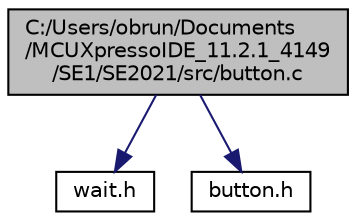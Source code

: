 digraph "C:/Users/obrun/Documents/MCUXpressoIDE_11.2.1_4149/SE1/SE2021/src/button.c"
{
 // LATEX_PDF_SIZE
  edge [fontname="Helvetica",fontsize="10",labelfontname="Helvetica",labelfontsize="10"];
  node [fontname="Helvetica",fontsize="10",shape=record];
  Node1 [label="C:/Users/obrun/Documents\l/MCUXpressoIDE_11.2.1_4149\l/SE1/SE2021/src/button.c",height=0.2,width=0.4,color="black", fillcolor="grey75", style="filled", fontcolor="black",tooltip=" "];
  Node1 -> Node2 [color="midnightblue",fontsize="10",style="solid",fontname="Helvetica"];
  Node2 [label="wait.h",height=0.2,width=0.4,color="black", fillcolor="white", style="filled",URL="$d1/df2/wait_8h.html",tooltip="Contains the delay API."];
  Node1 -> Node3 [color="midnightblue",fontsize="10",style="solid",fontname="Helvetica"];
  Node3 [label="button.h",height=0.2,width=0.4,color="black", fillcolor="white", style="filled",URL="$d7/d0e/button_8h.html",tooltip="Contains the button API."];
}
